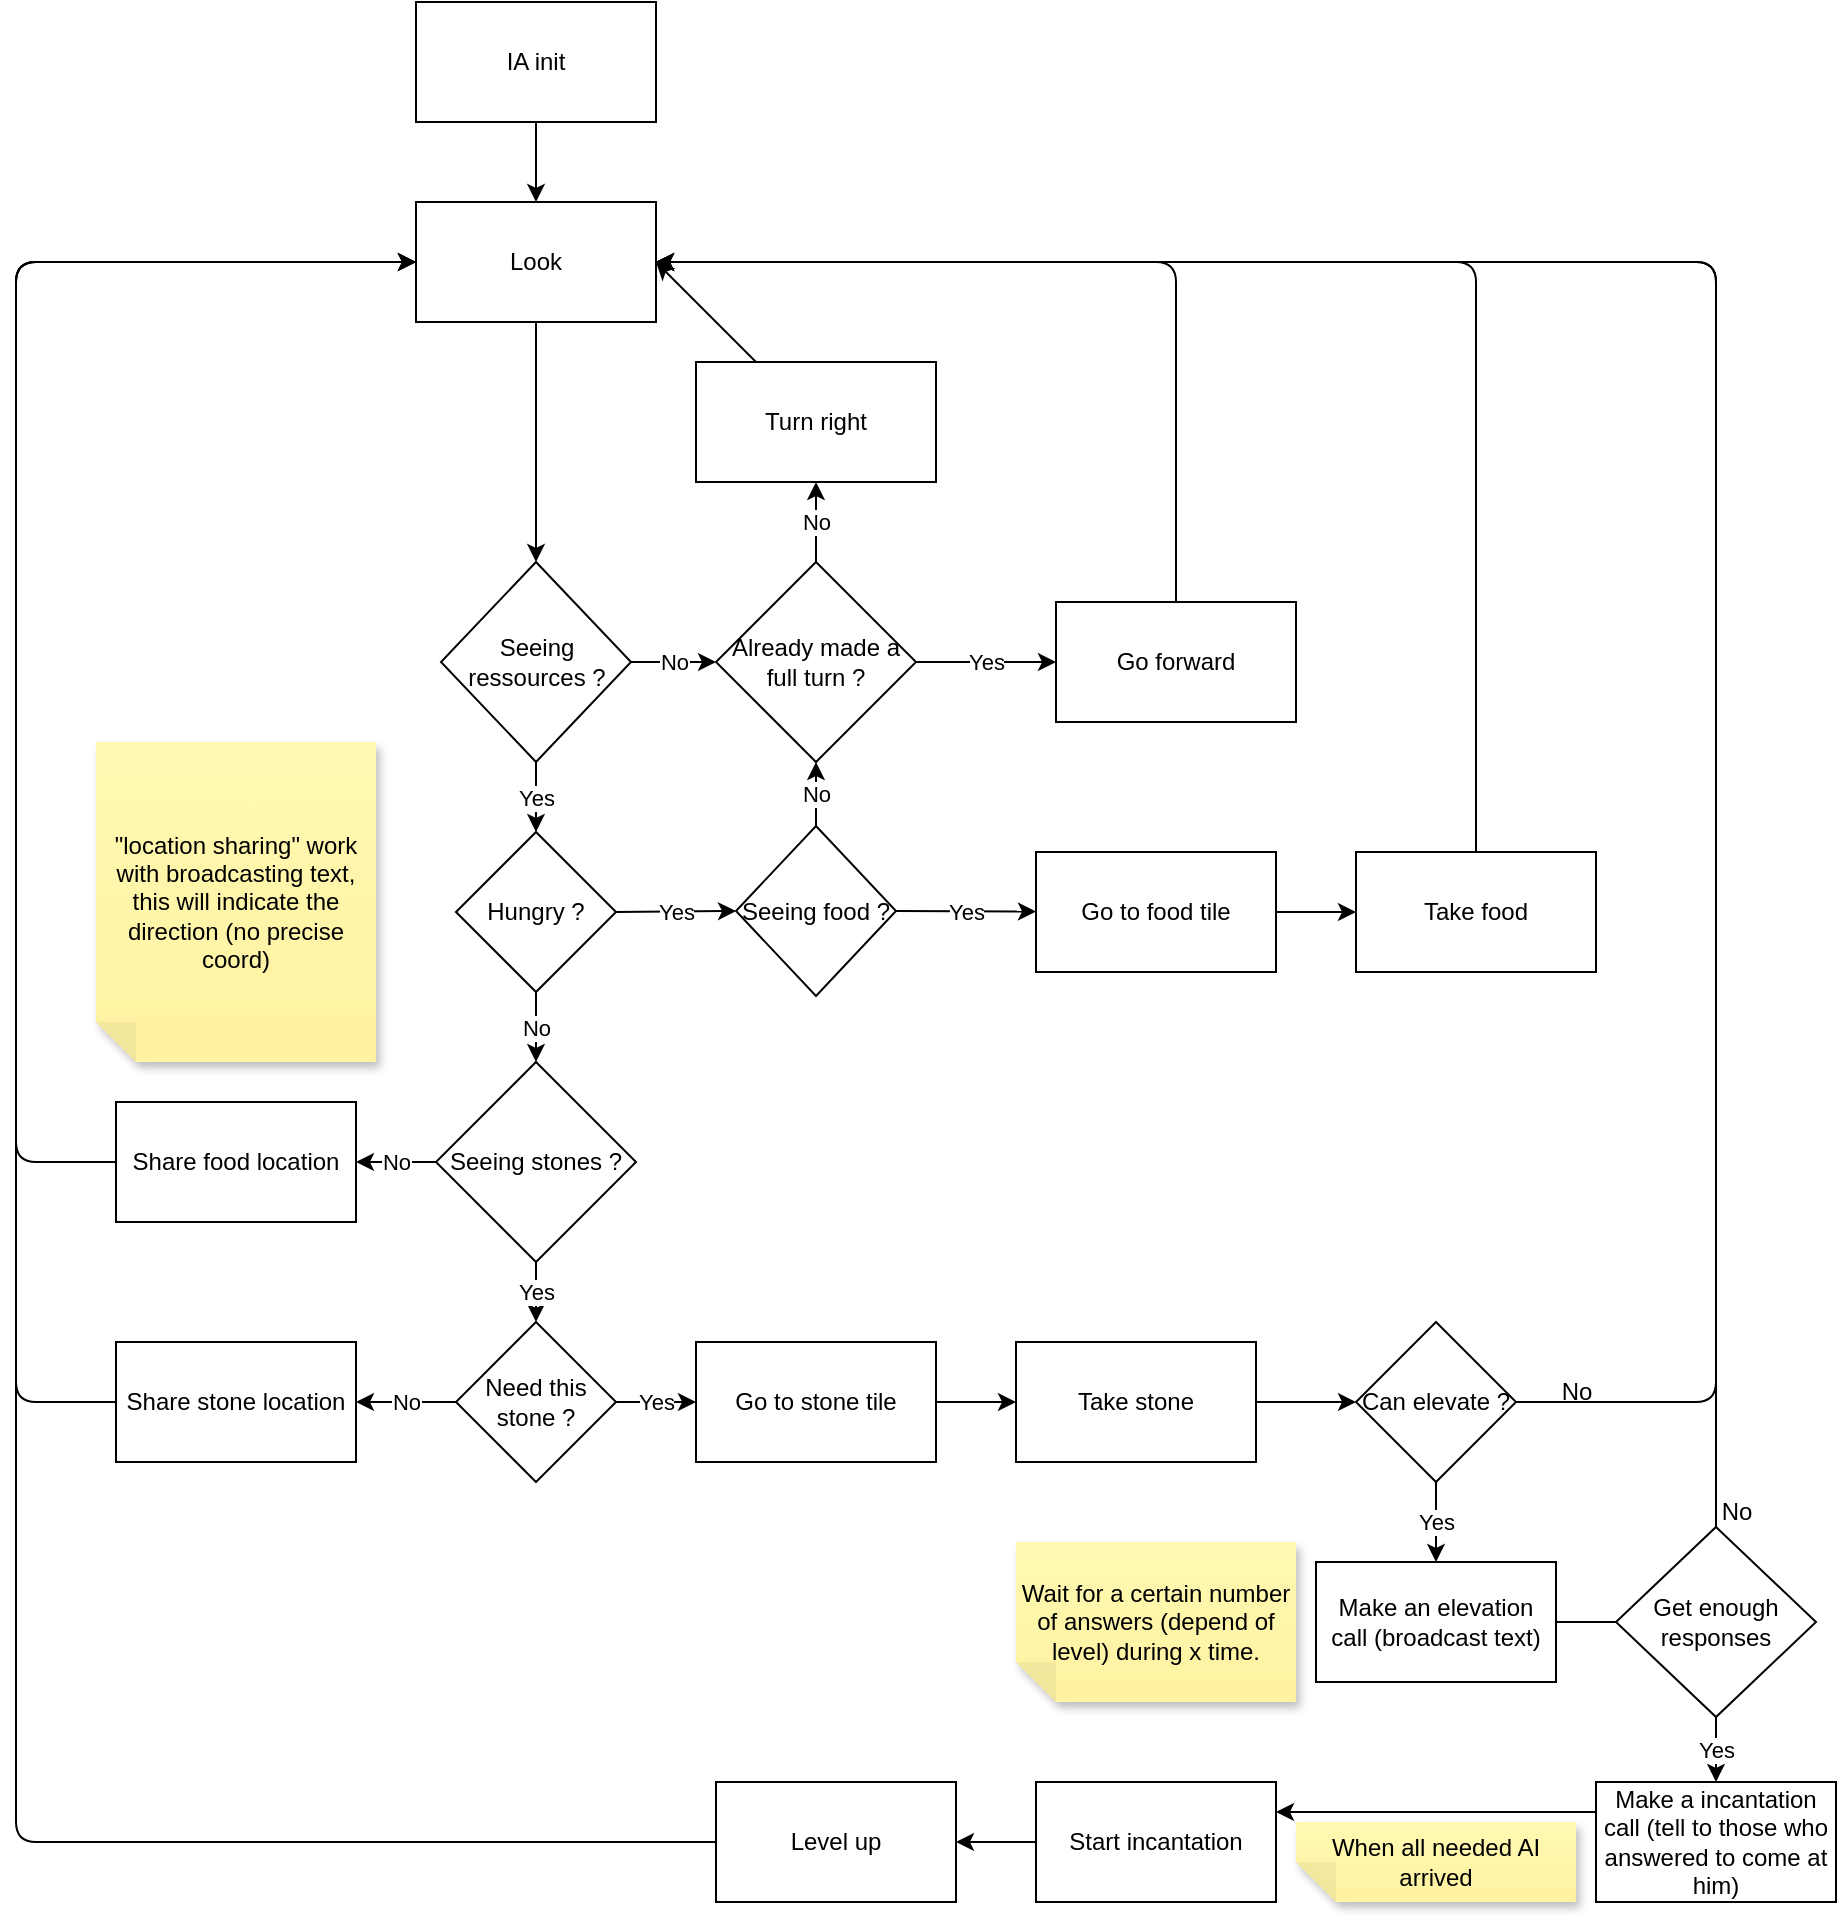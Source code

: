 <mxfile>
    <diagram id="7OLirqo7rXrRtut-i4aq" name="Page-1">
        <mxGraphModel dx="1382" dy="642" grid="1" gridSize="10" guides="1" tooltips="1" connect="1" arrows="1" fold="1" page="1" pageScale="1" pageWidth="827" pageHeight="1169" math="0" shadow="0">
            <root>
                <mxCell id="0"/>
                <mxCell id="1" parent="0"/>
                <mxCell id="10" style="edgeStyle=none;html=1;exitX=0.5;exitY=1;exitDx=0;exitDy=0;entryX=0.5;entryY=0;entryDx=0;entryDy=0;" parent="1" source="2" target="9" edge="1">
                    <mxGeometry relative="1" as="geometry"/>
                </mxCell>
                <mxCell id="2" value="IA init" style="whiteSpace=wrap;html=1;" parent="1" vertex="1">
                    <mxGeometry x="220" y="130" width="120" height="60" as="geometry"/>
                </mxCell>
                <mxCell id="22" value="No" style="edgeStyle=none;html=1;exitX=1;exitY=0.5;exitDx=0;exitDy=0;entryX=0;entryY=0.5;entryDx=0;entryDy=0;" parent="1" source="6" target="28" edge="1">
                    <mxGeometry relative="1" as="geometry">
                        <mxPoint x="420" y="450" as="targetPoint"/>
                    </mxGeometry>
                </mxCell>
                <mxCell id="31" value="Yes" style="edgeStyle=none;html=1;entryX=0.5;entryY=0;entryDx=0;entryDy=0;" parent="1" source="6" target="49" edge="1">
                    <mxGeometry relative="1" as="geometry"/>
                </mxCell>
                <mxCell id="6" value="Seeing ressources ?" style="rhombus;whiteSpace=wrap;html=1;" parent="1" vertex="1">
                    <mxGeometry x="232.5" y="410" width="95" height="100" as="geometry"/>
                </mxCell>
                <mxCell id="12" style="edgeStyle=none;html=1;exitX=0.5;exitY=1;exitDx=0;exitDy=0;" parent="1" source="9" target="6" edge="1">
                    <mxGeometry relative="1" as="geometry">
                        <mxPoint x="280" y="330" as="targetPoint"/>
                    </mxGeometry>
                </mxCell>
                <mxCell id="9" value="Look" style="whiteSpace=wrap;html=1;" parent="1" vertex="1">
                    <mxGeometry x="220" y="230" width="120" height="60" as="geometry"/>
                </mxCell>
                <mxCell id="16" style="edgeStyle=none;html=1;entryX=1;entryY=0.5;entryDx=0;entryDy=0;" parent="1" source="13" target="9" edge="1">
                    <mxGeometry relative="1" as="geometry"/>
                </mxCell>
                <mxCell id="13" value="Turn right" style="whiteSpace=wrap;html=1;" parent="1" vertex="1">
                    <mxGeometry x="360" y="310" width="120" height="60" as="geometry"/>
                </mxCell>
                <mxCell id="20" value="No" style="edgeStyle=none;html=1;exitX=0.5;exitY=0;exitDx=0;exitDy=0;entryX=0.5;entryY=1;entryDx=0;entryDy=0;" parent="1" source="28" target="13" edge="1">
                    <mxGeometry relative="1" as="geometry">
                        <mxPoint x="480" y="420" as="sourcePoint"/>
                    </mxGeometry>
                </mxCell>
                <mxCell id="27" value="Yes" style="edgeStyle=none;html=1;entryX=0;entryY=0.5;entryDx=0;entryDy=0;exitX=1;exitY=0.5;exitDx=0;exitDy=0;" parent="1" source="28" target="26" edge="1">
                    <mxGeometry relative="1" as="geometry">
                        <mxPoint x="500" y="530" as="sourcePoint"/>
                    </mxGeometry>
                </mxCell>
                <mxCell id="29" style="edgeStyle=none;html=1;exitX=0.5;exitY=0;exitDx=0;exitDy=0;entryX=1;entryY=0.5;entryDx=0;entryDy=0;" parent="1" source="26" target="9" edge="1">
                    <mxGeometry relative="1" as="geometry">
                        <mxPoint x="620" y="260" as="targetPoint"/>
                        <Array as="points">
                            <mxPoint x="600" y="260"/>
                        </Array>
                    </mxGeometry>
                </mxCell>
                <mxCell id="26" value="Go forward" style="whiteSpace=wrap;html=1;" parent="1" vertex="1">
                    <mxGeometry x="540" y="430" width="120" height="60" as="geometry"/>
                </mxCell>
                <mxCell id="28" value="Already made a full turn ?" style="rhombus;whiteSpace=wrap;html=1;" parent="1" vertex="1">
                    <mxGeometry x="370" y="410" width="100" height="100" as="geometry"/>
                </mxCell>
                <mxCell id="35" value="Yes" style="edgeStyle=none;html=1;exitX=1;exitY=0.5;exitDx=0;exitDy=0;" parent="1" source="30" target="36" edge="1">
                    <mxGeometry relative="1" as="geometry">
                        <mxPoint x="600" y="585" as="targetPoint"/>
                    </mxGeometry>
                </mxCell>
                <mxCell id="54" value="No" style="edgeStyle=none;html=1;exitX=0.5;exitY=0;exitDx=0;exitDy=0;entryX=0.5;entryY=1;entryDx=0;entryDy=0;" parent="1" source="30" target="28" edge="1">
                    <mxGeometry relative="1" as="geometry"/>
                </mxCell>
                <mxCell id="30" value="Seeing food ?" style="rhombus;whiteSpace=wrap;html=1;" parent="1" vertex="1">
                    <mxGeometry x="380" y="542" width="80" height="85" as="geometry"/>
                </mxCell>
                <mxCell id="44" style="edgeStyle=none;html=1;entryX=0;entryY=0.5;entryDx=0;entryDy=0;" parent="1" source="36" target="43" edge="1">
                    <mxGeometry relative="1" as="geometry"/>
                </mxCell>
                <mxCell id="36" value="Go to food tile" style="whiteSpace=wrap;html=1;" parent="1" vertex="1">
                    <mxGeometry x="530" y="555" width="120" height="60" as="geometry"/>
                </mxCell>
                <mxCell id="48" value="Yes" style="edgeStyle=none;html=1;" parent="1" source="40" target="47" edge="1">
                    <mxGeometry relative="1" as="geometry"/>
                </mxCell>
                <mxCell id="57" value="No" style="edgeStyle=none;html=1;entryX=1;entryY=0.5;entryDx=0;entryDy=0;" parent="1" source="40" target="56" edge="1">
                    <mxGeometry relative="1" as="geometry"/>
                </mxCell>
                <mxCell id="40" value="Seeing stones ?" style="rhombus;whiteSpace=wrap;html=1;" parent="1" vertex="1">
                    <mxGeometry x="230" y="660" width="100" height="100" as="geometry"/>
                </mxCell>
                <mxCell id="53" style="edgeStyle=none;html=1;exitX=0.5;exitY=0;exitDx=0;exitDy=0;entryX=1;entryY=0.5;entryDx=0;entryDy=0;" parent="1" source="43" target="9" edge="1">
                    <mxGeometry relative="1" as="geometry">
                        <Array as="points">
                            <mxPoint x="750" y="260"/>
                        </Array>
                    </mxGeometry>
                </mxCell>
                <mxCell id="43" value="Take food" style="whiteSpace=wrap;html=1;" parent="1" vertex="1">
                    <mxGeometry x="690" y="555" width="120" height="60" as="geometry"/>
                </mxCell>
                <mxCell id="62" value="Yes" style="edgeStyle=none;html=1;entryX=0;entryY=0.5;entryDx=0;entryDy=0;" parent="1" source="47" target="60" edge="1">
                    <mxGeometry relative="1" as="geometry"/>
                </mxCell>
                <mxCell id="67" value="No" style="edgeStyle=none;html=1;entryX=1;entryY=0.5;entryDx=0;entryDy=0;" parent="1" source="47" target="66" edge="1">
                    <mxGeometry relative="1" as="geometry"/>
                </mxCell>
                <mxCell id="47" value="Need this stone ?" style="rhombus;whiteSpace=wrap;html=1;" parent="1" vertex="1">
                    <mxGeometry x="240" y="790" width="80" height="80" as="geometry"/>
                </mxCell>
                <mxCell id="52" value="Yes" style="edgeStyle=none;html=1;exitX=1;exitY=0.5;exitDx=0;exitDy=0;entryX=0;entryY=0.5;entryDx=0;entryDy=0;" parent="1" source="49" target="30" edge="1">
                    <mxGeometry relative="1" as="geometry"/>
                </mxCell>
                <mxCell id="55" value="No" style="edgeStyle=none;html=1;" parent="1" source="49" target="40" edge="1">
                    <mxGeometry relative="1" as="geometry"/>
                </mxCell>
                <mxCell id="49" value="Hungry ?" style="rhombus;whiteSpace=wrap;html=1;" parent="1" vertex="1">
                    <mxGeometry x="240" y="545" width="80" height="80" as="geometry"/>
                </mxCell>
                <mxCell id="65" style="edgeStyle=none;html=1;entryX=0;entryY=0.5;entryDx=0;entryDy=0;" parent="1" source="56" target="9" edge="1">
                    <mxGeometry relative="1" as="geometry">
                        <Array as="points">
                            <mxPoint x="20" y="710"/>
                            <mxPoint x="20" y="260"/>
                        </Array>
                    </mxGeometry>
                </mxCell>
                <mxCell id="56" value="Share food location" style="whiteSpace=wrap;html=1;" parent="1" vertex="1">
                    <mxGeometry x="70" y="680" width="120" height="60" as="geometry"/>
                </mxCell>
                <mxCell id="71" value="Yes" style="edgeStyle=none;html=1;entryX=0.5;entryY=0;entryDx=0;entryDy=0;" parent="1" source="59" target="70" edge="1">
                    <mxGeometry relative="1" as="geometry"/>
                </mxCell>
                <mxCell id="92" style="edgeStyle=none;html=1;exitX=1;exitY=0.5;exitDx=0;exitDy=0;entryX=1;entryY=0.5;entryDx=0;entryDy=0;" parent="1" source="59" target="9" edge="1">
                    <mxGeometry relative="1" as="geometry">
                        <Array as="points">
                            <mxPoint x="870" y="830"/>
                            <mxPoint x="870" y="260"/>
                        </Array>
                    </mxGeometry>
                </mxCell>
                <mxCell id="59" value="Can elevate ?" style="rhombus;whiteSpace=wrap;html=1;" parent="1" vertex="1">
                    <mxGeometry x="690" y="790" width="80" height="80" as="geometry"/>
                </mxCell>
                <mxCell id="63" style="edgeStyle=none;html=1;entryX=0;entryY=0.5;entryDx=0;entryDy=0;" parent="1" source="60" target="61" edge="1">
                    <mxGeometry relative="1" as="geometry"/>
                </mxCell>
                <mxCell id="60" value="Go to stone tile" style="whiteSpace=wrap;html=1;" parent="1" vertex="1">
                    <mxGeometry x="360" y="800" width="120" height="60" as="geometry"/>
                </mxCell>
                <mxCell id="64" style="edgeStyle=none;html=1;entryX=0;entryY=0.5;entryDx=0;entryDy=0;" parent="1" source="61" target="59" edge="1">
                    <mxGeometry relative="1" as="geometry"/>
                </mxCell>
                <mxCell id="61" value="Take stone" style="whiteSpace=wrap;html=1;" parent="1" vertex="1">
                    <mxGeometry x="520" y="800" width="120" height="60" as="geometry"/>
                </mxCell>
                <mxCell id="68" style="edgeStyle=none;html=1;entryX=0;entryY=0.5;entryDx=0;entryDy=0;" parent="1" source="66" target="9" edge="1">
                    <mxGeometry relative="1" as="geometry">
                        <Array as="points">
                            <mxPoint x="20" y="830"/>
                            <mxPoint x="20" y="260"/>
                        </Array>
                    </mxGeometry>
                </mxCell>
                <mxCell id="66" value="Share stone location" style="whiteSpace=wrap;html=1;" parent="1" vertex="1">
                    <mxGeometry x="70" y="800" width="120" height="60" as="geometry"/>
                </mxCell>
                <mxCell id="69" value="&quot;location sharing&quot; work with broadcasting text, this will indicate the direction (no precise coord)" style="shape=note;whiteSpace=wrap;html=1;backgroundOutline=1;fontColor=#000000;darkOpacity=0.05;fillColor=#FFF9B2;strokeColor=none;fillStyle=solid;direction=west;gradientDirection=north;gradientColor=#FFF2A1;shadow=1;size=20;pointerEvents=1;" parent="1" vertex="1">
                    <mxGeometry x="60" y="500" width="140" height="160" as="geometry"/>
                </mxCell>
                <mxCell id="78" style="edgeStyle=none;html=1;entryX=1;entryY=0.5;entryDx=0;entryDy=0;" parent="1" source="70" target="74" edge="1">
                    <mxGeometry relative="1" as="geometry"/>
                </mxCell>
                <mxCell id="70" value="Make an elevation call (broadcast text)" style="whiteSpace=wrap;html=1;" parent="1" vertex="1">
                    <mxGeometry x="670" y="910" width="120" height="60" as="geometry"/>
                </mxCell>
                <mxCell id="80" value="Yes" style="edgeStyle=none;html=1;entryX=0.5;entryY=0;entryDx=0;entryDy=0;" parent="1" source="74" target="79" edge="1">
                    <mxGeometry relative="1" as="geometry"/>
                </mxCell>
                <mxCell id="91" style="edgeStyle=none;html=1;entryX=1;entryY=0.5;entryDx=0;entryDy=0;" parent="1" source="74" target="9" edge="1">
                    <mxGeometry relative="1" as="geometry">
                        <Array as="points">
                            <mxPoint x="870" y="260"/>
                        </Array>
                    </mxGeometry>
                </mxCell>
                <mxCell id="74" value="Get enough responses" style="rhombus;whiteSpace=wrap;html=1;" parent="1" vertex="1">
                    <mxGeometry x="820" y="892.5" width="100" height="95" as="geometry"/>
                </mxCell>
                <mxCell id="77" value="Wait for a certain number of answers (depend of level) during x time." style="shape=note;whiteSpace=wrap;html=1;backgroundOutline=1;fontColor=#000000;darkOpacity=0.05;fillColor=#FFF9B2;strokeColor=none;fillStyle=solid;direction=west;gradientDirection=north;gradientColor=#FFF2A1;shadow=1;size=20;pointerEvents=1;" parent="1" vertex="1">
                    <mxGeometry x="520" y="900" width="140" height="80" as="geometry"/>
                </mxCell>
                <mxCell id="85" style="edgeStyle=none;html=1;exitX=0;exitY=0.25;exitDx=0;exitDy=0;entryX=1;entryY=0.25;entryDx=0;entryDy=0;" parent="1" source="79" target="82" edge="1">
                    <mxGeometry relative="1" as="geometry"/>
                </mxCell>
                <mxCell id="79" value="Make a incantation call (tell to those who answered to come at him)" style="whiteSpace=wrap;html=1;" parent="1" vertex="1">
                    <mxGeometry x="810" y="1020" width="120" height="60" as="geometry"/>
                </mxCell>
                <mxCell id="95" style="edgeStyle=none;html=1;" parent="1" source="82" target="94" edge="1">
                    <mxGeometry relative="1" as="geometry"/>
                </mxCell>
                <mxCell id="82" value="Start incantation" style="whiteSpace=wrap;html=1;" parent="1" vertex="1">
                    <mxGeometry x="530" y="1020" width="120" height="60" as="geometry"/>
                </mxCell>
                <mxCell id="84" value="When all needed AI arrived" style="shape=note;whiteSpace=wrap;html=1;backgroundOutline=1;fontColor=#000000;darkOpacity=0.05;fillColor=#FFF9B2;strokeColor=none;fillStyle=solid;direction=west;gradientDirection=north;gradientColor=#FFF2A1;shadow=1;size=20;pointerEvents=1;" parent="1" vertex="1">
                    <mxGeometry x="660" y="1040" width="140" height="40" as="geometry"/>
                </mxCell>
                <mxCell id="87" value="No" style="text;html=1;align=center;verticalAlign=middle;resizable=0;points=[];autosize=1;strokeColor=none;fillColor=none;" parent="1" vertex="1">
                    <mxGeometry x="780" y="810" width="40" height="30" as="geometry"/>
                </mxCell>
                <mxCell id="93" value="No" style="text;html=1;align=center;verticalAlign=middle;resizable=0;points=[];autosize=1;strokeColor=none;fillColor=none;" parent="1" vertex="1">
                    <mxGeometry x="860" y="870" width="40" height="30" as="geometry"/>
                </mxCell>
                <mxCell id="96" style="edgeStyle=none;html=1;entryX=0;entryY=0.5;entryDx=0;entryDy=0;" parent="1" source="94" target="9" edge="1">
                    <mxGeometry relative="1" as="geometry">
                        <Array as="points">
                            <mxPoint x="20" y="1050"/>
                            <mxPoint x="20" y="260"/>
                        </Array>
                    </mxGeometry>
                </mxCell>
                <mxCell id="94" value="Level up" style="whiteSpace=wrap;html=1;" parent="1" vertex="1">
                    <mxGeometry x="370" y="1020" width="120" height="60" as="geometry"/>
                </mxCell>
            </root>
        </mxGraphModel>
    </diagram>
</mxfile>